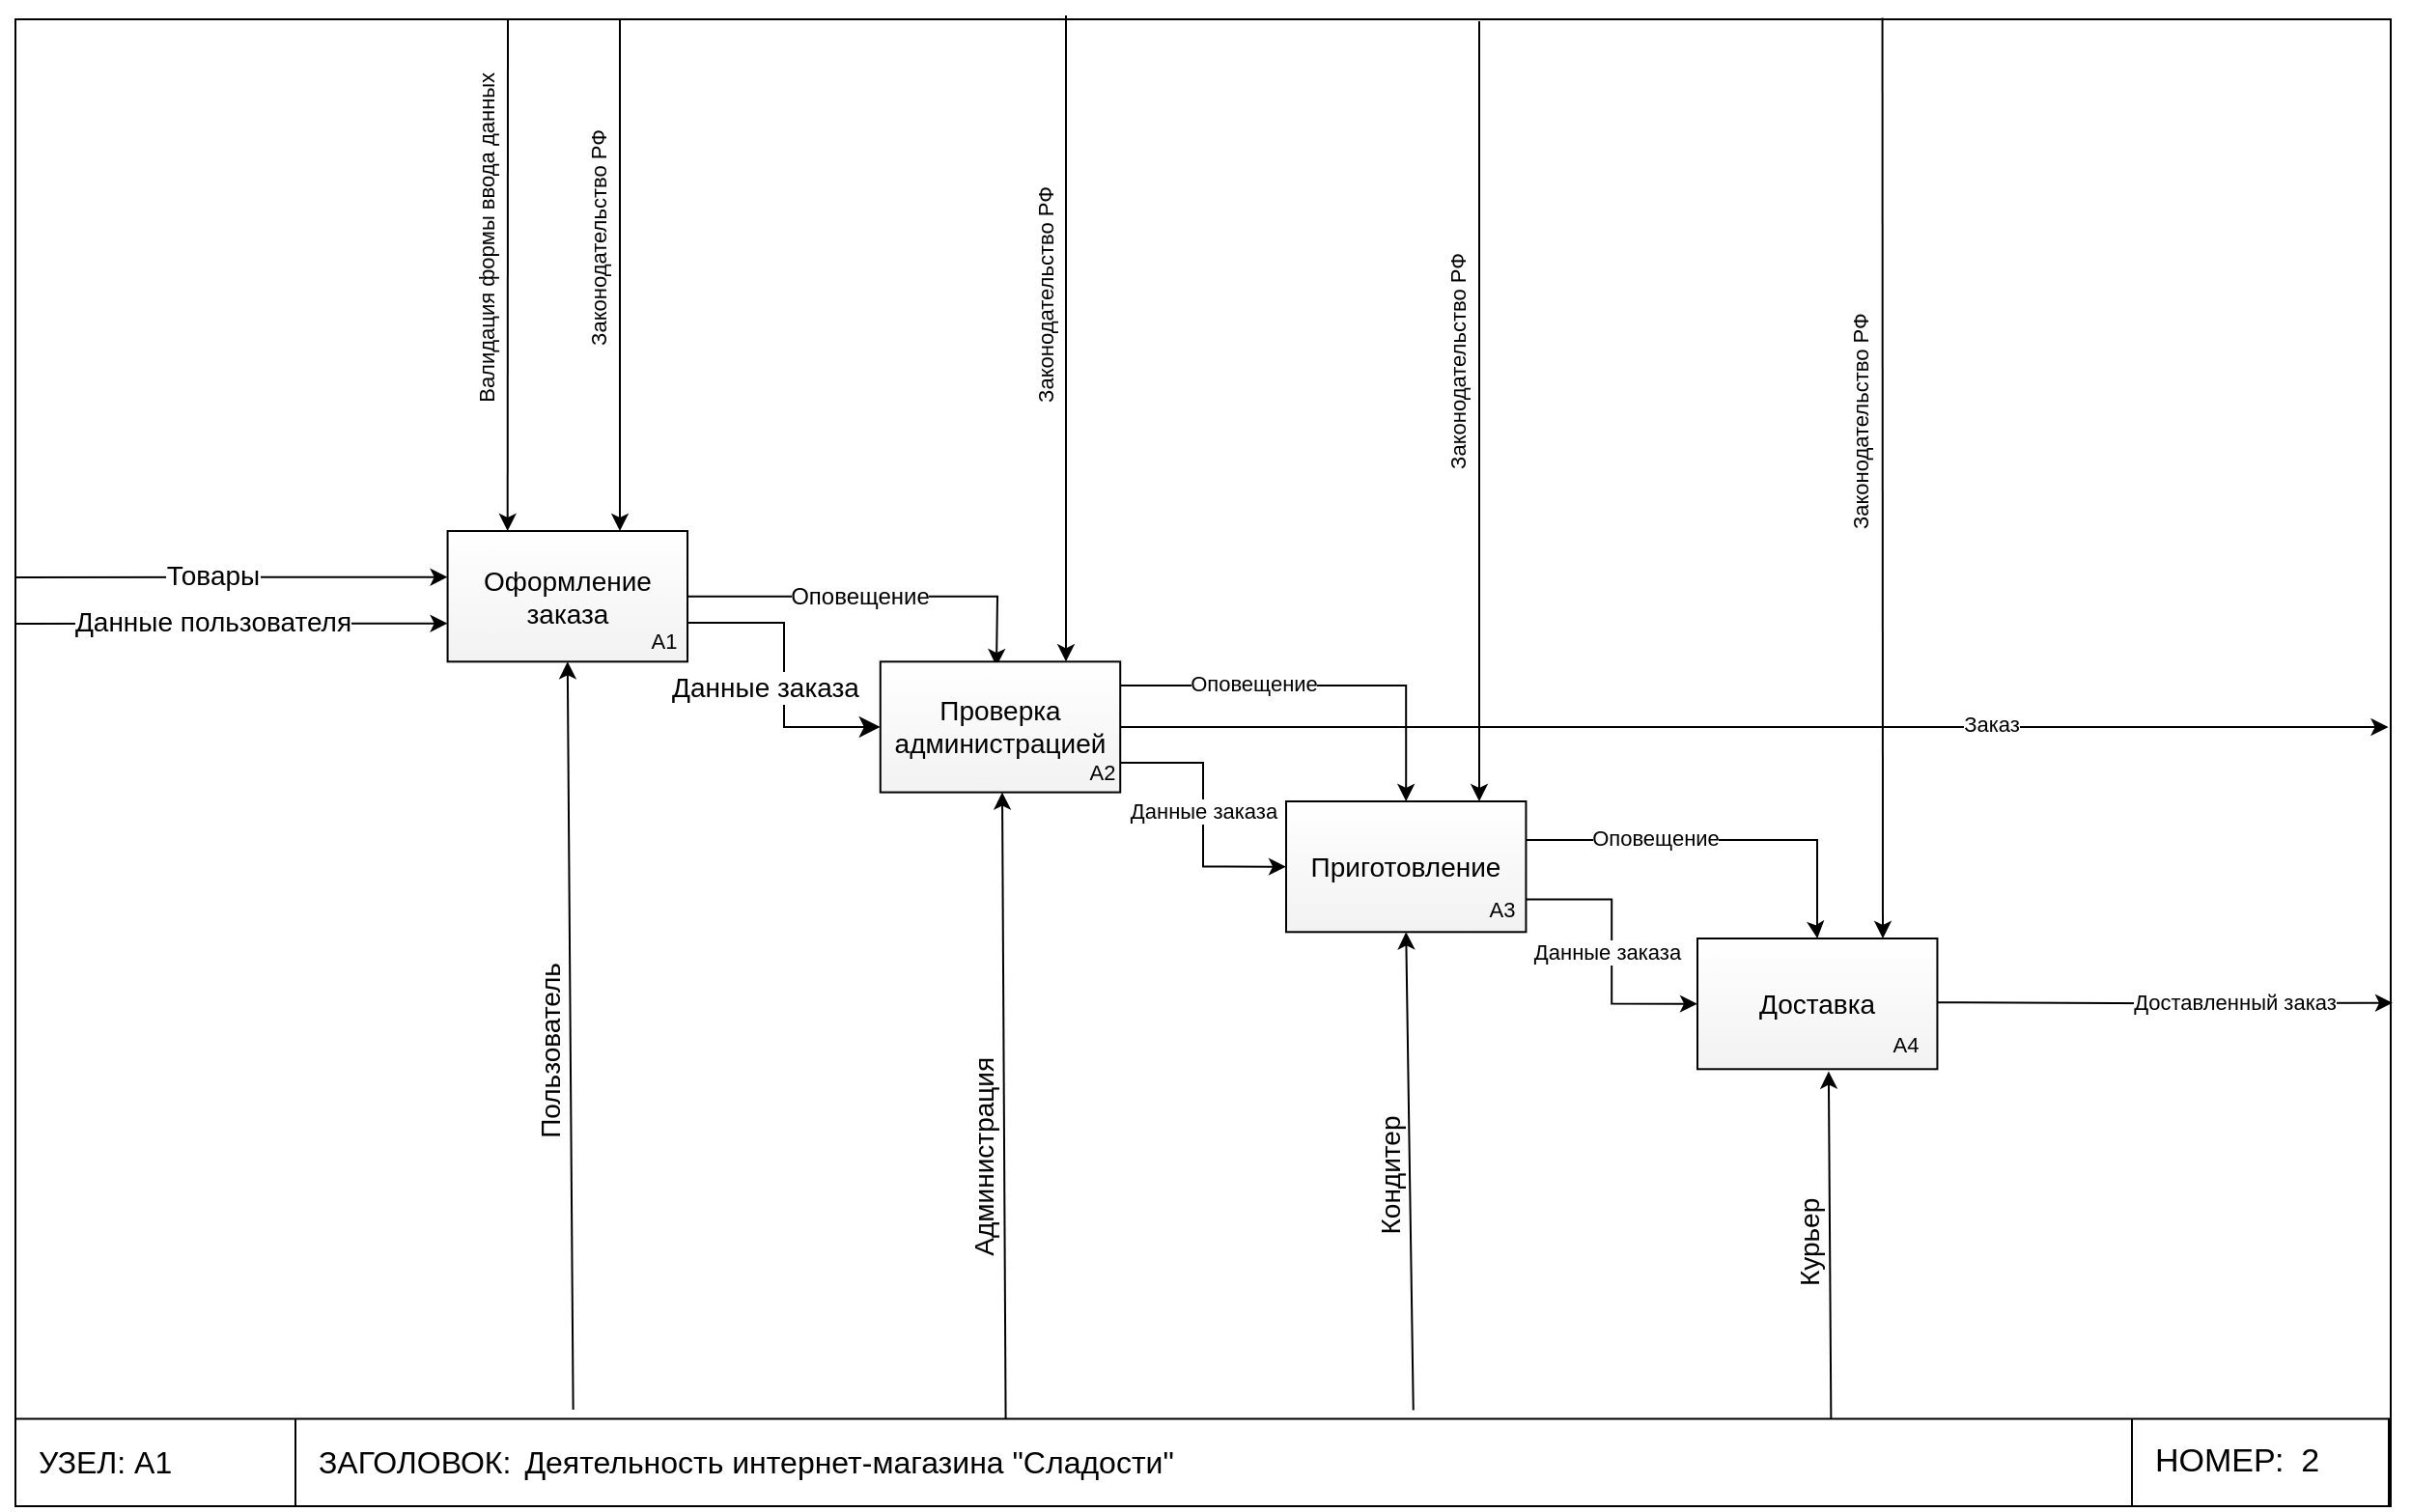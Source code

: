 <mxfile version="24.4.4" type="device">
  <diagram name="Страница — 1" id="hncAz6DJaV-uBHCwdcEg">
    <mxGraphModel dx="2049" dy="-104" grid="0" gridSize="10" guides="1" tooltips="1" connect="1" arrows="1" fold="1" page="0" pageScale="1" pageWidth="827" pageHeight="1169" math="0" shadow="0">
      <root>
        <mxCell id="0" />
        <mxCell id="1" parent="0" />
        <mxCell id="SjPI5wH6TBRCtu9rgjlg-1" value="" style="group" parent="1" connectable="0" vertex="1">
          <mxGeometry x="212" y="1328" width="1232" height="775" as="geometry" />
        </mxCell>
        <mxCell id="SjPI5wH6TBRCtu9rgjlg-2" value="" style="rounded=0;whiteSpace=wrap;html=1;fillColor=default;movable=1;resizable=1;rotatable=1;deletable=1;editable=1;locked=0;connectable=1;" parent="SjPI5wH6TBRCtu9rgjlg-1" vertex="1">
          <mxGeometry x="2" y="5" width="1230" height="770" as="geometry" />
        </mxCell>
        <mxCell id="SjPI5wH6TBRCtu9rgjlg-3" value="" style="endArrow=classic;html=1;rounded=0;entryX=0;entryY=0.5;entryDx=0;entryDy=0;" parent="SjPI5wH6TBRCtu9rgjlg-1" edge="1">
          <mxGeometry width="50" height="50" relative="1" as="geometry">
            <mxPoint x="2" y="294" as="sourcePoint" />
            <mxPoint x="225.79" y="293.825" as="targetPoint" />
          </mxGeometry>
        </mxCell>
        <mxCell id="SjPI5wH6TBRCtu9rgjlg-4" value="&lt;font style=&quot;font-size: 14px;&quot;&gt;Товары&lt;/font&gt;" style="edgeLabel;html=1;align=center;verticalAlign=middle;resizable=0;points=[];" parent="SjPI5wH6TBRCtu9rgjlg-3" connectable="0" vertex="1">
          <mxGeometry x="-0.092" y="1" relative="1" as="geometry">
            <mxPoint as="offset" />
          </mxGeometry>
        </mxCell>
        <mxCell id="SjPI5wH6TBRCtu9rgjlg-5" value="" style="endArrow=classic;html=1;rounded=0;exitX=1;exitY=0.5;exitDx=0;exitDy=0;entryX=0.999;entryY=0.476;entryDx=0;entryDy=0;entryPerimeter=0;" parent="SjPI5wH6TBRCtu9rgjlg-1" source="SjPI5wH6TBRCtu9rgjlg-31" edge="1" target="SjPI5wH6TBRCtu9rgjlg-2">
          <mxGeometry width="50" height="50" relative="1" as="geometry">
            <mxPoint x="730" y="330" as="sourcePoint" />
            <mxPoint x="1230" y="368" as="targetPoint" />
          </mxGeometry>
        </mxCell>
        <mxCell id="SjPI5wH6TBRCtu9rgjlg-6" value="&lt;font style=&quot;font-size: 11px;&quot;&gt;Заказ&lt;/font&gt;" style="edgeLabel;html=1;align=center;verticalAlign=middle;resizable=0;points=[];" parent="SjPI5wH6TBRCtu9rgjlg-5" connectable="0" vertex="1">
          <mxGeometry x="-0.092" y="1" relative="1" as="geometry">
            <mxPoint x="153" y="-1" as="offset" />
          </mxGeometry>
        </mxCell>
        <mxCell id="SjPI5wH6TBRCtu9rgjlg-10" value="" style="endArrow=classic;html=1;rounded=0;entryX=0.25;entryY=0;entryDx=0;entryDy=0;" parent="SjPI5wH6TBRCtu9rgjlg-1" target="SjPI5wH6TBRCtu9rgjlg-29" edge="1">
          <mxGeometry width="50" height="50" relative="1" as="geometry">
            <mxPoint x="257" y="5" as="sourcePoint" />
            <mxPoint x="480" y="294.412" as="targetPoint" />
          </mxGeometry>
        </mxCell>
        <mxCell id="SjPI5wH6TBRCtu9rgjlg-11" value="Валидация формы ввода данных" style="edgeLabel;html=1;align=center;verticalAlign=middle;resizable=0;points=[];rotation=270;" parent="SjPI5wH6TBRCtu9rgjlg-10" connectable="0" vertex="1">
          <mxGeometry x="-0.092" y="1" relative="1" as="geometry">
            <mxPoint x="-12" y="-7" as="offset" />
          </mxGeometry>
        </mxCell>
        <mxCell id="SjPI5wH6TBRCtu9rgjlg-14" value="" style="endArrow=classic;html=1;rounded=0;entryX=0.5;entryY=1;entryDx=0;entryDy=0;exitX=0.589;exitY=-0.098;exitDx=0;exitDy=0;exitPerimeter=0;" parent="SjPI5wH6TBRCtu9rgjlg-1" source="SjPI5wH6TBRCtu9rgjlg-19" target="SjPI5wH6TBRCtu9rgjlg-32" edge="1">
          <mxGeometry width="50" height="50" relative="1" as="geometry">
            <mxPoint x="722" y="724" as="sourcePoint" />
            <mxPoint x="556.311" y="406.99" as="targetPoint" />
          </mxGeometry>
        </mxCell>
        <mxCell id="SjPI5wH6TBRCtu9rgjlg-15" value="&lt;span style=&quot;font-size: 14px;&quot;&gt;Кондитер&lt;/span&gt;" style="edgeLabel;html=1;align=center;verticalAlign=middle;resizable=0;points=[];rotation=270;" parent="SjPI5wH6TBRCtu9rgjlg-14" connectable="0" vertex="1">
          <mxGeometry x="-0.092" y="1" relative="1" as="geometry">
            <mxPoint x="-10" y="-9" as="offset" />
          </mxGeometry>
        </mxCell>
        <mxCell id="SjPI5wH6TBRCtu9rgjlg-16" value="" style="endArrow=classic;html=1;rounded=0;exitX=0.5;exitY=1;exitDx=0;exitDy=0;entryX=0.381;entryY=1.01;entryDx=0;entryDy=0;entryPerimeter=0;" parent="SjPI5wH6TBRCtu9rgjlg-1" edge="1">
          <mxGeometry width="50" height="50" relative="1" as="geometry">
            <mxPoint x="515" y="768.3" as="sourcePoint" />
            <mxPoint x="513" y="405.3" as="targetPoint" />
          </mxGeometry>
        </mxCell>
        <mxCell id="SjPI5wH6TBRCtu9rgjlg-17" value="&lt;span style=&quot;font-size: 14px;&quot;&gt;Администрация&lt;/span&gt;" style="edgeLabel;html=1;align=center;verticalAlign=middle;resizable=0;points=[];rotation=270;" parent="SjPI5wH6TBRCtu9rgjlg-16" connectable="0" vertex="1">
          <mxGeometry x="-0.092" y="1" relative="1" as="geometry">
            <mxPoint x="-10" y="-9" as="offset" />
          </mxGeometry>
        </mxCell>
        <mxCell id="SjPI5wH6TBRCtu9rgjlg-18" value="" style="shape=table;startSize=0;container=1;collapsible=0;childLayout=tableLayout;fontSize=16;" parent="SjPI5wH6TBRCtu9rgjlg-1" vertex="1">
          <mxGeometry x="2" y="729.71" width="1229" height="45.29" as="geometry" />
        </mxCell>
        <mxCell id="SjPI5wH6TBRCtu9rgjlg-19" value="" style="shape=tableRow;horizontal=0;startSize=0;swimlaneHead=0;swimlaneBody=0;strokeColor=inherit;top=0;left=0;bottom=0;right=0;collapsible=0;dropTarget=0;fillColor=none;points=[[0,0.5],[1,0.5]];portConstraint=eastwest;fontSize=16;" parent="SjPI5wH6TBRCtu9rgjlg-18" vertex="1">
          <mxGeometry width="1229" height="45" as="geometry" />
        </mxCell>
        <mxCell id="SjPI5wH6TBRCtu9rgjlg-20" value="УЗЕЛ: А1" style="shape=partialRectangle;html=1;whiteSpace=wrap;connectable=0;strokeColor=inherit;overflow=hidden;fillColor=none;top=0;left=0;bottom=0;right=0;pointerEvents=1;fontSize=16;align=left;spacingLeft=10;" parent="SjPI5wH6TBRCtu9rgjlg-19" vertex="1">
          <mxGeometry width="145" height="45" as="geometry">
            <mxRectangle width="145" height="45" as="alternateBounds" />
          </mxGeometry>
        </mxCell>
        <mxCell id="SjPI5wH6TBRCtu9rgjlg-21" value="ЗАГОЛОВОК:&lt;span style=&quot;white-space: pre;&quot;&gt;&#x9;&lt;/span&gt;Деятельность интернет-магазина &quot;Сладости&quot;" style="shape=partialRectangle;html=1;whiteSpace=wrap;connectable=0;strokeColor=inherit;overflow=hidden;fillColor=none;top=0;left=0;bottom=0;right=0;pointerEvents=1;fontSize=16;align=left;spacingLeft=10;" parent="SjPI5wH6TBRCtu9rgjlg-19" vertex="1">
          <mxGeometry x="145" width="951" height="45" as="geometry">
            <mxRectangle width="951" height="45" as="alternateBounds" />
          </mxGeometry>
        </mxCell>
        <mxCell id="SjPI5wH6TBRCtu9rgjlg-22" value="&lt;font style=&quot;font-size: 17px;&quot;&gt;НОМЕР:&lt;span style=&quot;white-space: pre;&quot;&gt;&#x9;&lt;/span&gt;2&lt;/font&gt;" style="shape=partialRectangle;html=1;whiteSpace=wrap;connectable=0;strokeColor=inherit;overflow=hidden;fillColor=none;top=0;left=0;bottom=0;right=0;pointerEvents=1;fontSize=16;align=left;spacingLeft=10;" parent="SjPI5wH6TBRCtu9rgjlg-19" vertex="1">
          <mxGeometry x="1096" width="133" height="45" as="geometry">
            <mxRectangle width="133" height="45" as="alternateBounds" />
          </mxGeometry>
        </mxCell>
        <mxCell id="SjPI5wH6TBRCtu9rgjlg-25" style="edgeStyle=elbowEdgeStyle;rounded=0;orthogonalLoop=1;jettySize=auto;html=1;fontSize=12;startSize=8;endSize=8;exitX=1.002;exitY=0.703;exitDx=0;exitDy=0;exitPerimeter=0;elbow=horizontal;" parent="SjPI5wH6TBRCtu9rgjlg-1" source="SjPI5wH6TBRCtu9rgjlg-29" target="SjPI5wH6TBRCtu9rgjlg-31" edge="1">
          <mxGeometry relative="1" as="geometry" />
        </mxCell>
        <mxCell id="SjPI5wH6TBRCtu9rgjlg-26" value="Данные заказа" style="edgeLabel;html=1;align=center;verticalAlign=middle;resizable=0;points=[];fontSize=14;" parent="SjPI5wH6TBRCtu9rgjlg-25" connectable="0" vertex="1">
          <mxGeometry x="-0.188" y="-2" relative="1" as="geometry">
            <mxPoint x="-8" y="20" as="offset" />
          </mxGeometry>
        </mxCell>
        <mxCell id="SjPI5wH6TBRCtu9rgjlg-51" style="edgeStyle=orthogonalEdgeStyle;rounded=0;orthogonalLoop=1;jettySize=auto;html=1;" parent="SjPI5wH6TBRCtu9rgjlg-1" source="SjPI5wH6TBRCtu9rgjlg-29" edge="1">
          <mxGeometry relative="1" as="geometry">
            <mxPoint x="510" y="340.0" as="targetPoint" />
          </mxGeometry>
        </mxCell>
        <mxCell id="SjPI5wH6TBRCtu9rgjlg-52" value="&lt;font style=&quot;font-size: 12px;&quot;&gt;Оповещение&lt;/font&gt;" style="edgeLabel;html=1;align=center;verticalAlign=middle;resizable=0;points=[];" parent="SjPI5wH6TBRCtu9rgjlg-51" vertex="1" connectable="0">
          <mxGeometry x="-0.102" y="-2" relative="1" as="geometry">
            <mxPoint y="-2" as="offset" />
          </mxGeometry>
        </mxCell>
        <mxCell id="SjPI5wH6TBRCtu9rgjlg-29" value="&lt;font style=&quot;font-size: 14px;&quot;&gt;Оформление заказа&lt;/font&gt;" style="rounded=0;whiteSpace=wrap;html=1;gradientColor=#F2F2F2;strokeWidth=1;" parent="SjPI5wH6TBRCtu9rgjlg-1" vertex="1">
          <mxGeometry x="225.79" y="270" width="124.22" height="67.65" as="geometry" />
        </mxCell>
        <mxCell id="SjPI5wH6TBRCtu9rgjlg-30" value="А1" style="text;html=1;strokeColor=none;fillColor=none;align=center;verticalAlign=middle;whiteSpace=wrap;rounded=0;fontSize=11;" parent="SjPI5wH6TBRCtu9rgjlg-1" vertex="1">
          <mxGeometry x="303" y="312" width="70" height="30" as="geometry" />
        </mxCell>
        <mxCell id="SjPI5wH6TBRCtu9rgjlg-45" style="edgeStyle=orthogonalEdgeStyle;rounded=0;orthogonalLoop=1;jettySize=auto;html=1;entryX=0;entryY=0.5;entryDx=0;entryDy=0;" parent="SjPI5wH6TBRCtu9rgjlg-1" source="SjPI5wH6TBRCtu9rgjlg-31" target="SjPI5wH6TBRCtu9rgjlg-32" edge="1">
          <mxGeometry relative="1" as="geometry">
            <Array as="points">
              <mxPoint x="617" y="390" />
              <mxPoint x="617" y="444" />
            </Array>
          </mxGeometry>
        </mxCell>
        <mxCell id="SjPI5wH6TBRCtu9rgjlg-46" value="Данные заказа" style="edgeLabel;html=1;align=center;verticalAlign=middle;resizable=0;points=[];" parent="SjPI5wH6TBRCtu9rgjlg-45" vertex="1" connectable="0">
          <mxGeometry x="-0.026" relative="1" as="geometry">
            <mxPoint as="offset" />
          </mxGeometry>
        </mxCell>
        <mxCell id="SjPI5wH6TBRCtu9rgjlg-53" style="edgeStyle=orthogonalEdgeStyle;rounded=0;orthogonalLoop=1;jettySize=auto;html=1;entryX=0.5;entryY=0;entryDx=0;entryDy=0;" parent="SjPI5wH6TBRCtu9rgjlg-1" source="SjPI5wH6TBRCtu9rgjlg-31" target="SjPI5wH6TBRCtu9rgjlg-32" edge="1">
          <mxGeometry relative="1" as="geometry">
            <Array as="points">
              <mxPoint x="722" y="350" />
            </Array>
          </mxGeometry>
        </mxCell>
        <mxCell id="SjPI5wH6TBRCtu9rgjlg-54" value="Оповещение" style="edgeLabel;html=1;align=center;verticalAlign=middle;resizable=0;points=[];" parent="SjPI5wH6TBRCtu9rgjlg-53" vertex="1" connectable="0">
          <mxGeometry x="-0.428" y="1" relative="1" as="geometry">
            <mxPoint x="9" as="offset" />
          </mxGeometry>
        </mxCell>
        <mxCell id="SjPI5wH6TBRCtu9rgjlg-31" value="&lt;font style=&quot;font-size: 14px;&quot;&gt;Проверка администрацией&lt;/font&gt;" style="rounded=0;whiteSpace=wrap;html=1;gradientColor=#F2F2F2;strokeWidth=1;" parent="SjPI5wH6TBRCtu9rgjlg-1" vertex="1">
          <mxGeometry x="449.89" y="337.65" width="124.22" height="67.65" as="geometry" />
        </mxCell>
        <mxCell id="SjPI5wH6TBRCtu9rgjlg-49" style="edgeStyle=orthogonalEdgeStyle;rounded=0;orthogonalLoop=1;jettySize=auto;html=1;" parent="SjPI5wH6TBRCtu9rgjlg-1" edge="1">
          <mxGeometry relative="1" as="geometry">
            <mxPoint x="1233" y="514.345" as="targetPoint" />
            <mxPoint x="997.22" y="514.11" as="sourcePoint" />
          </mxGeometry>
        </mxCell>
        <mxCell id="SjPI5wH6TBRCtu9rgjlg-50" value="Доставленный заказ" style="edgeLabel;html=1;align=center;verticalAlign=middle;resizable=0;points=[];" parent="SjPI5wH6TBRCtu9rgjlg-49" vertex="1" connectable="0">
          <mxGeometry x="0.497" y="-4" relative="1" as="geometry">
            <mxPoint x="-23" y="-5" as="offset" />
          </mxGeometry>
        </mxCell>
        <mxCell id="LHvby_V2bSVIiOeaBWaJ-128" style="edgeStyle=orthogonalEdgeStyle;rounded=0;orthogonalLoop=1;jettySize=auto;html=1;exitX=1;exitY=0.75;exitDx=0;exitDy=0;entryX=0;entryY=0.5;entryDx=0;entryDy=0;" edge="1" parent="SjPI5wH6TBRCtu9rgjlg-1" source="SjPI5wH6TBRCtu9rgjlg-32" target="LHvby_V2bSVIiOeaBWaJ-127">
          <mxGeometry relative="1" as="geometry" />
        </mxCell>
        <mxCell id="LHvby_V2bSVIiOeaBWaJ-129" value="Данные заказа" style="edgeLabel;html=1;align=center;verticalAlign=middle;resizable=0;points=[];" vertex="1" connectable="0" parent="LHvby_V2bSVIiOeaBWaJ-128">
          <mxGeometry x="-0.008" y="-3" relative="1" as="geometry">
            <mxPoint as="offset" />
          </mxGeometry>
        </mxCell>
        <mxCell id="SjPI5wH6TBRCtu9rgjlg-32" value="&lt;font style=&quot;font-size: 14px;&quot;&gt;Приготовление&lt;/font&gt;" style="rounded=0;whiteSpace=wrap;html=1;gradientColor=#F2F2F2;strokeWidth=1;" parent="SjPI5wH6TBRCtu9rgjlg-1" vertex="1">
          <mxGeometry x="660" y="410" width="124.22" height="67.65" as="geometry" />
        </mxCell>
        <mxCell id="SjPI5wH6TBRCtu9rgjlg-33" value="" style="endArrow=classic;html=1;rounded=0;exitX=0.235;exitY=-0.105;exitDx=0;exitDy=0;entryX=0.5;entryY=1;entryDx=0;entryDy=0;exitPerimeter=0;" parent="SjPI5wH6TBRCtu9rgjlg-1" source="SjPI5wH6TBRCtu9rgjlg-19" target="SjPI5wH6TBRCtu9rgjlg-29" edge="1">
          <mxGeometry width="50" height="50" relative="1" as="geometry">
            <mxPoint x="488.16" y="779.2" as="sourcePoint" />
            <mxPoint x="486.16" y="416.2" as="targetPoint" />
          </mxGeometry>
        </mxCell>
        <mxCell id="SjPI5wH6TBRCtu9rgjlg-34" value="&lt;span style=&quot;font-size: 14px;&quot;&gt;Пользователь&lt;/span&gt;" style="edgeLabel;html=1;align=center;verticalAlign=middle;resizable=0;points=[];rotation=270;" parent="SjPI5wH6TBRCtu9rgjlg-33" connectable="0" vertex="1">
          <mxGeometry x="-0.092" y="1" relative="1" as="geometry">
            <mxPoint x="-10" y="-9" as="offset" />
          </mxGeometry>
        </mxCell>
        <mxCell id="SjPI5wH6TBRCtu9rgjlg-39" value="А2" style="text;html=1;strokeColor=none;fillColor=none;align=center;verticalAlign=middle;whiteSpace=wrap;rounded=0;fontSize=11;" parent="SjPI5wH6TBRCtu9rgjlg-1" vertex="1">
          <mxGeometry x="530" y="380" width="70" height="30" as="geometry" />
        </mxCell>
        <mxCell id="SjPI5wH6TBRCtu9rgjlg-40" value="А3" style="text;html=1;strokeColor=none;fillColor=none;align=center;verticalAlign=middle;whiteSpace=wrap;rounded=0;fontSize=11;" parent="SjPI5wH6TBRCtu9rgjlg-1" vertex="1">
          <mxGeometry x="737" y="451.0" width="70" height="30" as="geometry" />
        </mxCell>
        <mxCell id="SjPI5wH6TBRCtu9rgjlg-41" value="" style="endArrow=classic;html=1;rounded=0;entryX=0;entryY=0.5;entryDx=0;entryDy=0;" parent="SjPI5wH6TBRCtu9rgjlg-1" edge="1">
          <mxGeometry width="50" height="50" relative="1" as="geometry">
            <mxPoint x="2" y="318" as="sourcePoint" />
            <mxPoint x="225.79" y="317.825" as="targetPoint" />
          </mxGeometry>
        </mxCell>
        <mxCell id="SjPI5wH6TBRCtu9rgjlg-42" value="&lt;font style=&quot;font-size: 14px;&quot;&gt;Данные пользователя&lt;/font&gt;" style="edgeLabel;html=1;align=center;verticalAlign=middle;resizable=0;points=[];" parent="SjPI5wH6TBRCtu9rgjlg-41" connectable="0" vertex="1">
          <mxGeometry x="-0.092" y="1" relative="1" as="geometry">
            <mxPoint as="offset" />
          </mxGeometry>
        </mxCell>
        <mxCell id="LHvby_V2bSVIiOeaBWaJ-38" value="" style="endArrow=classic;html=1;rounded=0;entryX=0.25;entryY=0;entryDx=0;entryDy=0;" edge="1" parent="SjPI5wH6TBRCtu9rgjlg-1">
          <mxGeometry width="50" height="50" relative="1" as="geometry">
            <mxPoint x="315" y="5" as="sourcePoint" />
            <mxPoint x="315" y="270" as="targetPoint" />
          </mxGeometry>
        </mxCell>
        <mxCell id="LHvby_V2bSVIiOeaBWaJ-39" value="Законодательство РФ" style="edgeLabel;html=1;align=center;verticalAlign=middle;resizable=0;points=[];rotation=270;" connectable="0" vertex="1" parent="LHvby_V2bSVIiOeaBWaJ-38">
          <mxGeometry x="-0.092" y="1" relative="1" as="geometry">
            <mxPoint x="-12" y="-7" as="offset" />
          </mxGeometry>
        </mxCell>
        <mxCell id="LHvby_V2bSVIiOeaBWaJ-79" value="" style="endArrow=classic;html=1;rounded=0;entryX=0.25;entryY=0;entryDx=0;entryDy=0;" edge="1" parent="SjPI5wH6TBRCtu9rgjlg-1">
          <mxGeometry width="50" height="50" relative="1" as="geometry">
            <mxPoint x="546" y="3" as="sourcePoint" />
            <mxPoint x="546" y="337.65" as="targetPoint" />
          </mxGeometry>
        </mxCell>
        <mxCell id="LHvby_V2bSVIiOeaBWaJ-80" value="Законодательство РФ" style="edgeLabel;html=1;align=center;verticalAlign=middle;resizable=0;points=[];rotation=270;" connectable="0" vertex="1" parent="LHvby_V2bSVIiOeaBWaJ-79">
          <mxGeometry x="-0.092" y="1" relative="1" as="geometry">
            <mxPoint x="-12" y="-7" as="offset" />
          </mxGeometry>
        </mxCell>
        <mxCell id="LHvby_V2bSVIiOeaBWaJ-81" value="" style="endArrow=classic;html=1;rounded=0;entryX=0.25;entryY=0;entryDx=0;entryDy=0;" edge="1" parent="SjPI5wH6TBRCtu9rgjlg-1">
          <mxGeometry width="50" height="50" relative="1" as="geometry">
            <mxPoint x="760" y="6" as="sourcePoint" />
            <mxPoint x="760" y="410" as="targetPoint" />
          </mxGeometry>
        </mxCell>
        <mxCell id="LHvby_V2bSVIiOeaBWaJ-82" value="Законодательство РФ" style="edgeLabel;html=1;align=center;verticalAlign=middle;resizable=0;points=[];rotation=270;" connectable="0" vertex="1" parent="LHvby_V2bSVIiOeaBWaJ-81">
          <mxGeometry x="-0.092" y="1" relative="1" as="geometry">
            <mxPoint x="-12" y="-7" as="offset" />
          </mxGeometry>
        </mxCell>
        <mxCell id="LHvby_V2bSVIiOeaBWaJ-127" value="&lt;font style=&quot;font-size: 14px;&quot;&gt;Доставка&lt;/font&gt;" style="rounded=0;whiteSpace=wrap;html=1;gradientColor=#F2F2F2;strokeWidth=1;" vertex="1" parent="SjPI5wH6TBRCtu9rgjlg-1">
          <mxGeometry x="873" y="481" width="124.22" height="67.65" as="geometry" />
        </mxCell>
        <mxCell id="LHvby_V2bSVIiOeaBWaJ-130" style="edgeStyle=orthogonalEdgeStyle;rounded=0;orthogonalLoop=1;jettySize=auto;html=1;entryX=0.5;entryY=0;entryDx=0;entryDy=0;" edge="1" parent="SjPI5wH6TBRCtu9rgjlg-1" target="LHvby_V2bSVIiOeaBWaJ-127">
          <mxGeometry relative="1" as="geometry">
            <Array as="points">
              <mxPoint x="935" y="430" />
              <mxPoint x="935" y="480" />
            </Array>
            <mxPoint x="784.22" y="430" as="sourcePoint" />
            <mxPoint x="932" y="480" as="targetPoint" />
          </mxGeometry>
        </mxCell>
        <mxCell id="LHvby_V2bSVIiOeaBWaJ-131" value="Оповещение" style="edgeLabel;html=1;align=center;verticalAlign=middle;resizable=0;points=[];" vertex="1" connectable="0" parent="LHvby_V2bSVIiOeaBWaJ-130">
          <mxGeometry x="-0.428" y="1" relative="1" as="geometry">
            <mxPoint x="9" as="offset" />
          </mxGeometry>
        </mxCell>
        <mxCell id="LHvby_V2bSVIiOeaBWaJ-180" value="А4" style="text;html=1;strokeColor=none;fillColor=none;align=center;verticalAlign=middle;whiteSpace=wrap;rounded=0;fontSize=11;" vertex="1" parent="SjPI5wH6TBRCtu9rgjlg-1">
          <mxGeometry x="946" y="521.0" width="70" height="30" as="geometry" />
        </mxCell>
        <mxCell id="LHvby_V2bSVIiOeaBWaJ-181" value="" style="endArrow=classic;html=1;rounded=0;exitX=0.765;exitY=-0.003;exitDx=0;exitDy=0;exitPerimeter=0;entryX=0.547;entryY=1.017;entryDx=0;entryDy=0;entryPerimeter=0;" edge="1" parent="SjPI5wH6TBRCtu9rgjlg-1" source="SjPI5wH6TBRCtu9rgjlg-19" target="LHvby_V2bSVIiOeaBWaJ-127">
          <mxGeometry width="50" height="50" relative="1" as="geometry">
            <mxPoint x="945" y="726" as="sourcePoint" />
            <mxPoint x="940" y="546" as="targetPoint" />
          </mxGeometry>
        </mxCell>
        <mxCell id="LHvby_V2bSVIiOeaBWaJ-182" value="&lt;span style=&quot;font-size: 14px;&quot;&gt;Курьер&lt;/span&gt;" style="edgeLabel;html=1;align=center;verticalAlign=middle;resizable=0;points=[];rotation=270;" connectable="0" vertex="1" parent="LHvby_V2bSVIiOeaBWaJ-181">
          <mxGeometry x="-0.092" y="1" relative="1" as="geometry">
            <mxPoint x="-10" y="-9" as="offset" />
          </mxGeometry>
        </mxCell>
        <mxCell id="LHvby_V2bSVIiOeaBWaJ-183" value="" style="endArrow=classic;html=1;rounded=0;entryX=0.25;entryY=0;entryDx=0;entryDy=0;exitX=0.786;exitY=-0.001;exitDx=0;exitDy=0;exitPerimeter=0;" edge="1" parent="SjPI5wH6TBRCtu9rgjlg-1" source="SjPI5wH6TBRCtu9rgjlg-2">
          <mxGeometry width="50" height="50" relative="1" as="geometry">
            <mxPoint x="969" y="77" as="sourcePoint" />
            <mxPoint x="969" y="481" as="targetPoint" />
          </mxGeometry>
        </mxCell>
        <mxCell id="LHvby_V2bSVIiOeaBWaJ-184" value="Законодательство РФ" style="edgeLabel;html=1;align=center;verticalAlign=middle;resizable=0;points=[];rotation=270;" connectable="0" vertex="1" parent="LHvby_V2bSVIiOeaBWaJ-183">
          <mxGeometry x="-0.092" y="1" relative="1" as="geometry">
            <mxPoint x="-12" y="-7" as="offset" />
          </mxGeometry>
        </mxCell>
      </root>
    </mxGraphModel>
  </diagram>
</mxfile>
